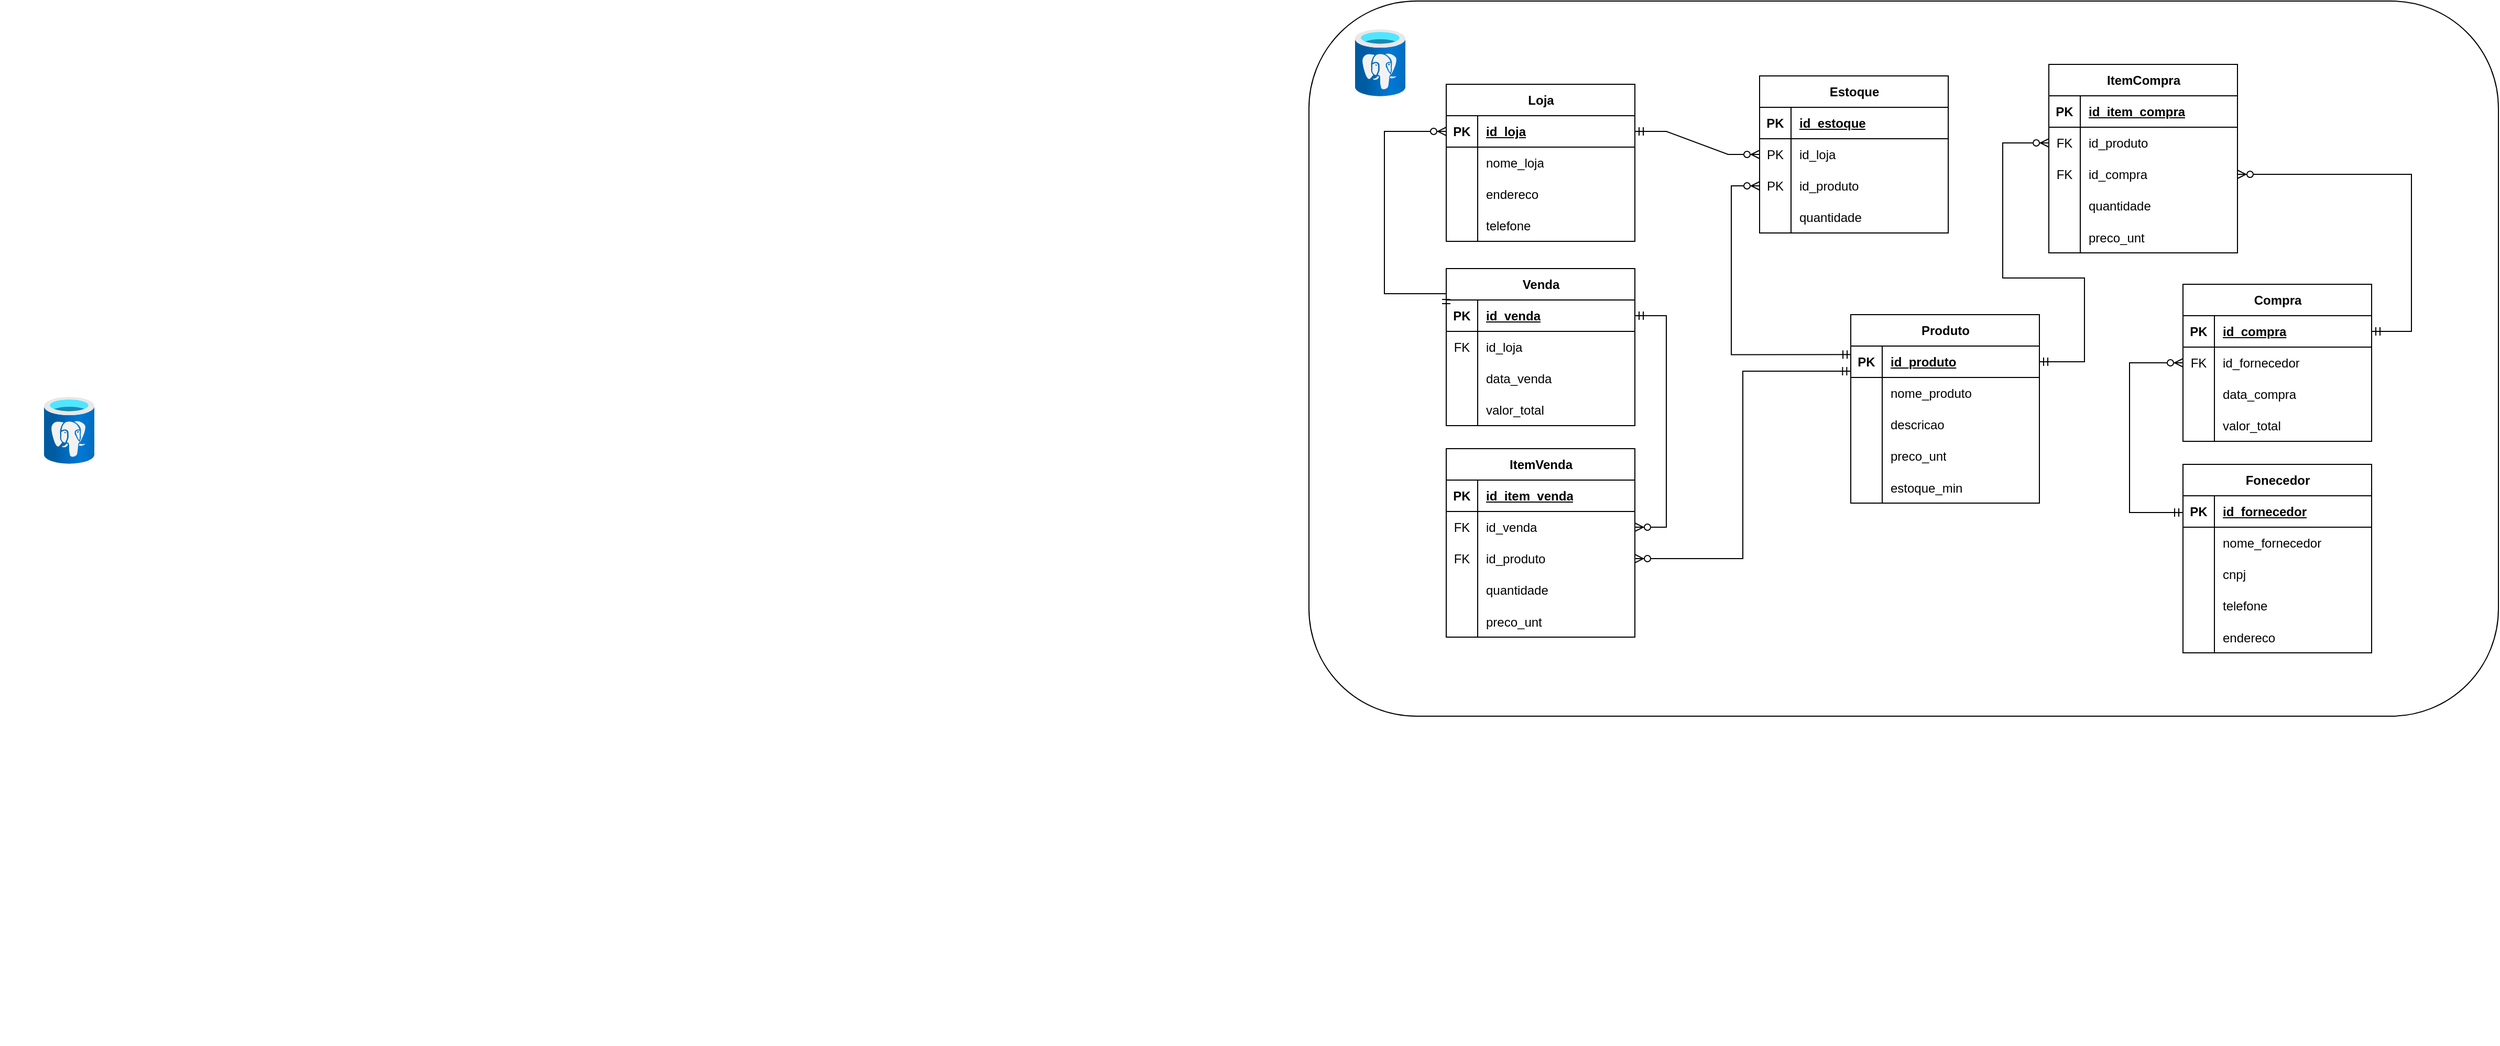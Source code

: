 <mxfile version="26.0.8">
  <diagram id="C5RBs43oDa-KdzZeNtuy" name="Page-1">
    <mxGraphModel dx="5040" dy="3162" grid="0" gridSize="10" guides="1" tooltips="1" connect="1" arrows="1" fold="1" page="1" pageScale="1" pageWidth="1200" pageHeight="1600" math="0" shadow="0">
      <root>
        <mxCell id="WIyWlLk6GJQsqaUBKTNV-0" />
        <mxCell id="WIyWlLk6GJQsqaUBKTNV-1" parent="WIyWlLk6GJQsqaUBKTNV-0" />
        <mxCell id="zIuhQZPMr3xjAs5CPFUP-220" value="" style="group" vertex="1" connectable="0" parent="WIyWlLk6GJQsqaUBKTNV-1">
          <mxGeometry x="38" y="-24" width="1135" height="683" as="geometry" />
        </mxCell>
        <mxCell id="zIuhQZPMr3xjAs5CPFUP-218" value="" style="rounded=1;whiteSpace=wrap;html=1;fontFamily=Helvetica;fontSize=12;fontColor=default;labelBackgroundColor=default;" vertex="1" parent="zIuhQZPMr3xjAs5CPFUP-220">
          <mxGeometry width="1135" height="683" as="geometry" />
        </mxCell>
        <mxCell id="zIuhQZPMr3xjAs5CPFUP-219" value="" style="image;aspect=fixed;html=1;points=[];align=center;fontSize=12;image=img/lib/azure2/databases/Azure_Database_PostgreSQL_Server.svg;fontFamily=Helvetica;fontColor=default;labelBackgroundColor=default;" vertex="1" parent="zIuhQZPMr3xjAs5CPFUP-220">
          <mxGeometry x="44" y="27" width="48" height="64" as="geometry" />
        </mxCell>
        <mxCell id="zIuhQZPMr3xjAs5CPFUP-217" value="" style="group" vertex="1" connectable="0" parent="zIuhQZPMr3xjAs5CPFUP-220">
          <mxGeometry x="72" y="60.5" width="980" height="562" as="geometry" />
        </mxCell>
        <mxCell id="zIuhQZPMr3xjAs5CPFUP-21" value="&lt;div&gt;Loja&lt;/div&gt;" style="shape=table;startSize=30;container=1;collapsible=1;childLayout=tableLayout;fixedRows=1;rowLines=0;fontStyle=1;align=center;resizeLast=1;html=1;" vertex="1" parent="zIuhQZPMr3xjAs5CPFUP-217">
          <mxGeometry x="59" y="19" width="180" height="150" as="geometry" />
        </mxCell>
        <mxCell id="zIuhQZPMr3xjAs5CPFUP-22" value="" style="shape=tableRow;horizontal=0;startSize=0;swimlaneHead=0;swimlaneBody=0;fillColor=none;collapsible=0;dropTarget=0;points=[[0,0.5],[1,0.5]];portConstraint=eastwest;top=0;left=0;right=0;bottom=1;" vertex="1" parent="zIuhQZPMr3xjAs5CPFUP-21">
          <mxGeometry y="30" width="180" height="30" as="geometry" />
        </mxCell>
        <mxCell id="zIuhQZPMr3xjAs5CPFUP-23" value="PK" style="shape=partialRectangle;connectable=0;fillColor=none;top=0;left=0;bottom=0;right=0;fontStyle=1;overflow=hidden;whiteSpace=wrap;html=1;" vertex="1" parent="zIuhQZPMr3xjAs5CPFUP-22">
          <mxGeometry width="30" height="30" as="geometry">
            <mxRectangle width="30" height="30" as="alternateBounds" />
          </mxGeometry>
        </mxCell>
        <mxCell id="zIuhQZPMr3xjAs5CPFUP-24" value="id_loja" style="shape=partialRectangle;connectable=0;fillColor=none;top=0;left=0;bottom=0;right=0;align=left;spacingLeft=6;fontStyle=5;overflow=hidden;whiteSpace=wrap;html=1;" vertex="1" parent="zIuhQZPMr3xjAs5CPFUP-22">
          <mxGeometry x="30" width="150" height="30" as="geometry">
            <mxRectangle width="150" height="30" as="alternateBounds" />
          </mxGeometry>
        </mxCell>
        <mxCell id="zIuhQZPMr3xjAs5CPFUP-25" value="" style="shape=tableRow;horizontal=0;startSize=0;swimlaneHead=0;swimlaneBody=0;fillColor=none;collapsible=0;dropTarget=0;points=[[0,0.5],[1,0.5]];portConstraint=eastwest;top=0;left=0;right=0;bottom=0;" vertex="1" parent="zIuhQZPMr3xjAs5CPFUP-21">
          <mxGeometry y="60" width="180" height="30" as="geometry" />
        </mxCell>
        <mxCell id="zIuhQZPMr3xjAs5CPFUP-26" value="" style="shape=partialRectangle;connectable=0;fillColor=none;top=0;left=0;bottom=0;right=0;editable=1;overflow=hidden;whiteSpace=wrap;html=1;" vertex="1" parent="zIuhQZPMr3xjAs5CPFUP-25">
          <mxGeometry width="30" height="30" as="geometry">
            <mxRectangle width="30" height="30" as="alternateBounds" />
          </mxGeometry>
        </mxCell>
        <mxCell id="zIuhQZPMr3xjAs5CPFUP-27" value="nome_loja" style="shape=partialRectangle;connectable=0;fillColor=none;top=0;left=0;bottom=0;right=0;align=left;spacingLeft=6;overflow=hidden;whiteSpace=wrap;html=1;" vertex="1" parent="zIuhQZPMr3xjAs5CPFUP-25">
          <mxGeometry x="30" width="150" height="30" as="geometry">
            <mxRectangle width="150" height="30" as="alternateBounds" />
          </mxGeometry>
        </mxCell>
        <mxCell id="zIuhQZPMr3xjAs5CPFUP-31" value="" style="shape=tableRow;horizontal=0;startSize=0;swimlaneHead=0;swimlaneBody=0;fillColor=none;collapsible=0;dropTarget=0;points=[[0,0.5],[1,0.5]];portConstraint=eastwest;top=0;left=0;right=0;bottom=0;" vertex="1" parent="zIuhQZPMr3xjAs5CPFUP-21">
          <mxGeometry y="90" width="180" height="30" as="geometry" />
        </mxCell>
        <mxCell id="zIuhQZPMr3xjAs5CPFUP-32" value="" style="shape=partialRectangle;connectable=0;fillColor=none;top=0;left=0;bottom=0;right=0;editable=1;overflow=hidden;whiteSpace=wrap;html=1;" vertex="1" parent="zIuhQZPMr3xjAs5CPFUP-31">
          <mxGeometry width="30" height="30" as="geometry">
            <mxRectangle width="30" height="30" as="alternateBounds" />
          </mxGeometry>
        </mxCell>
        <mxCell id="zIuhQZPMr3xjAs5CPFUP-33" value="endereco" style="shape=partialRectangle;connectable=0;fillColor=none;top=0;left=0;bottom=0;right=0;align=left;spacingLeft=6;overflow=hidden;whiteSpace=wrap;html=1;" vertex="1" parent="zIuhQZPMr3xjAs5CPFUP-31">
          <mxGeometry x="30" width="150" height="30" as="geometry">
            <mxRectangle width="150" height="30" as="alternateBounds" />
          </mxGeometry>
        </mxCell>
        <mxCell id="zIuhQZPMr3xjAs5CPFUP-28" value="" style="shape=tableRow;horizontal=0;startSize=0;swimlaneHead=0;swimlaneBody=0;fillColor=none;collapsible=0;dropTarget=0;points=[[0,0.5],[1,0.5]];portConstraint=eastwest;top=0;left=0;right=0;bottom=0;" vertex="1" parent="zIuhQZPMr3xjAs5CPFUP-21">
          <mxGeometry y="120" width="180" height="30" as="geometry" />
        </mxCell>
        <mxCell id="zIuhQZPMr3xjAs5CPFUP-29" value="" style="shape=partialRectangle;connectable=0;fillColor=none;top=0;left=0;bottom=0;right=0;editable=1;overflow=hidden;whiteSpace=wrap;html=1;" vertex="1" parent="zIuhQZPMr3xjAs5CPFUP-28">
          <mxGeometry width="30" height="30" as="geometry">
            <mxRectangle width="30" height="30" as="alternateBounds" />
          </mxGeometry>
        </mxCell>
        <mxCell id="zIuhQZPMr3xjAs5CPFUP-30" value="telefone" style="shape=partialRectangle;connectable=0;fillColor=none;top=0;left=0;bottom=0;right=0;align=left;spacingLeft=6;overflow=hidden;whiteSpace=wrap;html=1;" vertex="1" parent="zIuhQZPMr3xjAs5CPFUP-28">
          <mxGeometry x="30" width="150" height="30" as="geometry">
            <mxRectangle width="150" height="30" as="alternateBounds" />
          </mxGeometry>
        </mxCell>
        <mxCell id="zIuhQZPMr3xjAs5CPFUP-37" value="Produto" style="shape=table;startSize=30;container=1;collapsible=1;childLayout=tableLayout;fixedRows=1;rowLines=0;fontStyle=1;align=center;resizeLast=1;html=1;" vertex="1" parent="zIuhQZPMr3xjAs5CPFUP-217">
          <mxGeometry x="445" y="239" width="180" height="180" as="geometry" />
        </mxCell>
        <mxCell id="zIuhQZPMr3xjAs5CPFUP-38" value="" style="shape=tableRow;horizontal=0;startSize=0;swimlaneHead=0;swimlaneBody=0;collapsible=0;dropTarget=0;points=[[0,0.5],[1,0.5]];portConstraint=eastwest;top=0;left=0;right=0;bottom=1;fillColor=none;" vertex="1" parent="zIuhQZPMr3xjAs5CPFUP-37">
          <mxGeometry y="30" width="180" height="30" as="geometry" />
        </mxCell>
        <mxCell id="zIuhQZPMr3xjAs5CPFUP-39" value="PK" style="shape=partialRectangle;connectable=0;top=0;left=0;bottom=0;right=0;fontStyle=1;overflow=hidden;whiteSpace=wrap;html=1;fillColor=none;" vertex="1" parent="zIuhQZPMr3xjAs5CPFUP-38">
          <mxGeometry width="30" height="30" as="geometry">
            <mxRectangle width="30" height="30" as="alternateBounds" />
          </mxGeometry>
        </mxCell>
        <mxCell id="zIuhQZPMr3xjAs5CPFUP-40" value="id_produto" style="shape=partialRectangle;connectable=0;top=0;left=0;bottom=0;right=0;align=left;spacingLeft=6;fontStyle=5;overflow=hidden;whiteSpace=wrap;html=1;fillColor=none;" vertex="1" parent="zIuhQZPMr3xjAs5CPFUP-38">
          <mxGeometry x="30" width="150" height="30" as="geometry">
            <mxRectangle width="150" height="30" as="alternateBounds" />
          </mxGeometry>
        </mxCell>
        <mxCell id="zIuhQZPMr3xjAs5CPFUP-41" value="" style="shape=tableRow;horizontal=0;startSize=0;swimlaneHead=0;swimlaneBody=0;fillColor=none;collapsible=0;dropTarget=0;points=[[0,0.5],[1,0.5]];portConstraint=eastwest;top=0;left=0;right=0;bottom=0;" vertex="1" parent="zIuhQZPMr3xjAs5CPFUP-37">
          <mxGeometry y="60" width="180" height="30" as="geometry" />
        </mxCell>
        <mxCell id="zIuhQZPMr3xjAs5CPFUP-42" value="" style="shape=partialRectangle;connectable=0;fillColor=none;top=0;left=0;bottom=0;right=0;editable=1;overflow=hidden;whiteSpace=wrap;html=1;" vertex="1" parent="zIuhQZPMr3xjAs5CPFUP-41">
          <mxGeometry width="30" height="30" as="geometry">
            <mxRectangle width="30" height="30" as="alternateBounds" />
          </mxGeometry>
        </mxCell>
        <mxCell id="zIuhQZPMr3xjAs5CPFUP-43" value="nome_produto" style="shape=partialRectangle;connectable=0;fillColor=none;top=0;left=0;bottom=0;right=0;align=left;spacingLeft=6;overflow=hidden;whiteSpace=wrap;html=1;" vertex="1" parent="zIuhQZPMr3xjAs5CPFUP-41">
          <mxGeometry x="30" width="150" height="30" as="geometry">
            <mxRectangle width="150" height="30" as="alternateBounds" />
          </mxGeometry>
        </mxCell>
        <mxCell id="zIuhQZPMr3xjAs5CPFUP-44" value="" style="shape=tableRow;horizontal=0;startSize=0;swimlaneHead=0;swimlaneBody=0;fillColor=none;collapsible=0;dropTarget=0;points=[[0,0.5],[1,0.5]];portConstraint=eastwest;top=0;left=0;right=0;bottom=0;" vertex="1" parent="zIuhQZPMr3xjAs5CPFUP-37">
          <mxGeometry y="90" width="180" height="30" as="geometry" />
        </mxCell>
        <mxCell id="zIuhQZPMr3xjAs5CPFUP-45" value="" style="shape=partialRectangle;connectable=0;fillColor=none;top=0;left=0;bottom=0;right=0;editable=1;overflow=hidden;whiteSpace=wrap;html=1;" vertex="1" parent="zIuhQZPMr3xjAs5CPFUP-44">
          <mxGeometry width="30" height="30" as="geometry">
            <mxRectangle width="30" height="30" as="alternateBounds" />
          </mxGeometry>
        </mxCell>
        <mxCell id="zIuhQZPMr3xjAs5CPFUP-46" value="descricao" style="shape=partialRectangle;connectable=0;fillColor=none;top=0;left=0;bottom=0;right=0;align=left;spacingLeft=6;overflow=hidden;whiteSpace=wrap;html=1;" vertex="1" parent="zIuhQZPMr3xjAs5CPFUP-44">
          <mxGeometry x="30" width="150" height="30" as="geometry">
            <mxRectangle width="150" height="30" as="alternateBounds" />
          </mxGeometry>
        </mxCell>
        <mxCell id="zIuhQZPMr3xjAs5CPFUP-47" value="" style="shape=tableRow;horizontal=0;startSize=0;swimlaneHead=0;swimlaneBody=0;fillColor=none;collapsible=0;dropTarget=0;points=[[0,0.5],[1,0.5]];portConstraint=eastwest;top=0;left=0;right=0;bottom=0;" vertex="1" parent="zIuhQZPMr3xjAs5CPFUP-37">
          <mxGeometry y="120" width="180" height="30" as="geometry" />
        </mxCell>
        <mxCell id="zIuhQZPMr3xjAs5CPFUP-48" value="" style="shape=partialRectangle;connectable=0;fillColor=none;top=0;left=0;bottom=0;right=0;editable=1;overflow=hidden;whiteSpace=wrap;html=1;" vertex="1" parent="zIuhQZPMr3xjAs5CPFUP-47">
          <mxGeometry width="30" height="30" as="geometry">
            <mxRectangle width="30" height="30" as="alternateBounds" />
          </mxGeometry>
        </mxCell>
        <mxCell id="zIuhQZPMr3xjAs5CPFUP-49" value="preco_unt" style="shape=partialRectangle;connectable=0;fillColor=none;top=0;left=0;bottom=0;right=0;align=left;spacingLeft=6;overflow=hidden;whiteSpace=wrap;html=1;" vertex="1" parent="zIuhQZPMr3xjAs5CPFUP-47">
          <mxGeometry x="30" width="150" height="30" as="geometry">
            <mxRectangle width="150" height="30" as="alternateBounds" />
          </mxGeometry>
        </mxCell>
        <mxCell id="zIuhQZPMr3xjAs5CPFUP-50" value="" style="shape=tableRow;horizontal=0;startSize=0;swimlaneHead=0;swimlaneBody=0;fillColor=none;collapsible=0;dropTarget=0;points=[[0,0.5],[1,0.5]];portConstraint=eastwest;top=0;left=0;right=0;bottom=0;" vertex="1" parent="zIuhQZPMr3xjAs5CPFUP-37">
          <mxGeometry y="150" width="180" height="30" as="geometry" />
        </mxCell>
        <mxCell id="zIuhQZPMr3xjAs5CPFUP-51" value="" style="shape=partialRectangle;connectable=0;fillColor=none;top=0;left=0;bottom=0;right=0;editable=1;overflow=hidden;" vertex="1" parent="zIuhQZPMr3xjAs5CPFUP-50">
          <mxGeometry width="30" height="30" as="geometry">
            <mxRectangle width="30" height="30" as="alternateBounds" />
          </mxGeometry>
        </mxCell>
        <mxCell id="zIuhQZPMr3xjAs5CPFUP-52" value="estoque_min" style="shape=partialRectangle;connectable=0;fillColor=none;top=0;left=0;bottom=0;right=0;align=left;spacingLeft=6;overflow=hidden;" vertex="1" parent="zIuhQZPMr3xjAs5CPFUP-50">
          <mxGeometry x="30" width="150" height="30" as="geometry">
            <mxRectangle width="150" height="30" as="alternateBounds" />
          </mxGeometry>
        </mxCell>
        <mxCell id="zIuhQZPMr3xjAs5CPFUP-66" value="Estoque" style="shape=table;startSize=30;container=1;collapsible=1;childLayout=tableLayout;fixedRows=1;rowLines=0;fontStyle=1;align=center;resizeLast=1;html=1;" vertex="1" parent="zIuhQZPMr3xjAs5CPFUP-217">
          <mxGeometry x="358" y="11" width="180" height="150" as="geometry" />
        </mxCell>
        <mxCell id="zIuhQZPMr3xjAs5CPFUP-67" value="" style="shape=tableRow;horizontal=0;startSize=0;swimlaneHead=0;swimlaneBody=0;fillColor=none;collapsible=0;dropTarget=0;points=[[0,0.5],[1,0.5]];portConstraint=eastwest;top=0;left=0;right=0;bottom=1;" vertex="1" parent="zIuhQZPMr3xjAs5CPFUP-66">
          <mxGeometry y="30" width="180" height="30" as="geometry" />
        </mxCell>
        <mxCell id="zIuhQZPMr3xjAs5CPFUP-68" value="PK" style="shape=partialRectangle;connectable=0;fillColor=none;top=0;left=0;bottom=0;right=0;fontStyle=1;overflow=hidden;whiteSpace=wrap;html=1;" vertex="1" parent="zIuhQZPMr3xjAs5CPFUP-67">
          <mxGeometry width="30" height="30" as="geometry">
            <mxRectangle width="30" height="30" as="alternateBounds" />
          </mxGeometry>
        </mxCell>
        <mxCell id="zIuhQZPMr3xjAs5CPFUP-69" value="id_estoque" style="shape=partialRectangle;connectable=0;fillColor=none;top=0;left=0;bottom=0;right=0;align=left;spacingLeft=6;fontStyle=5;overflow=hidden;whiteSpace=wrap;html=1;" vertex="1" parent="zIuhQZPMr3xjAs5CPFUP-67">
          <mxGeometry x="30" width="150" height="30" as="geometry">
            <mxRectangle width="150" height="30" as="alternateBounds" />
          </mxGeometry>
        </mxCell>
        <mxCell id="zIuhQZPMr3xjAs5CPFUP-70" value="" style="shape=tableRow;horizontal=0;startSize=0;swimlaneHead=0;swimlaneBody=0;fillColor=none;collapsible=0;dropTarget=0;points=[[0,0.5],[1,0.5]];portConstraint=eastwest;top=0;left=0;right=0;bottom=0;" vertex="1" parent="zIuhQZPMr3xjAs5CPFUP-66">
          <mxGeometry y="60" width="180" height="30" as="geometry" />
        </mxCell>
        <mxCell id="zIuhQZPMr3xjAs5CPFUP-71" value="PK" style="shape=partialRectangle;connectable=0;fillColor=none;top=0;left=0;bottom=0;right=0;editable=1;overflow=hidden;whiteSpace=wrap;html=1;" vertex="1" parent="zIuhQZPMr3xjAs5CPFUP-70">
          <mxGeometry width="30" height="30" as="geometry">
            <mxRectangle width="30" height="30" as="alternateBounds" />
          </mxGeometry>
        </mxCell>
        <mxCell id="zIuhQZPMr3xjAs5CPFUP-72" value="id_loja" style="shape=partialRectangle;connectable=0;fillColor=none;top=0;left=0;bottom=0;right=0;align=left;spacingLeft=6;overflow=hidden;whiteSpace=wrap;html=1;" vertex="1" parent="zIuhQZPMr3xjAs5CPFUP-70">
          <mxGeometry x="30" width="150" height="30" as="geometry">
            <mxRectangle width="150" height="30" as="alternateBounds" />
          </mxGeometry>
        </mxCell>
        <mxCell id="zIuhQZPMr3xjAs5CPFUP-73" value="" style="shape=tableRow;horizontal=0;startSize=0;swimlaneHead=0;swimlaneBody=0;fillColor=none;collapsible=0;dropTarget=0;points=[[0,0.5],[1,0.5]];portConstraint=eastwest;top=0;left=0;right=0;bottom=0;" vertex="1" parent="zIuhQZPMr3xjAs5CPFUP-66">
          <mxGeometry y="90" width="180" height="30" as="geometry" />
        </mxCell>
        <mxCell id="zIuhQZPMr3xjAs5CPFUP-74" value="PK" style="shape=partialRectangle;connectable=0;fillColor=none;top=0;left=0;bottom=0;right=0;editable=1;overflow=hidden;whiteSpace=wrap;html=1;" vertex="1" parent="zIuhQZPMr3xjAs5CPFUP-73">
          <mxGeometry width="30" height="30" as="geometry">
            <mxRectangle width="30" height="30" as="alternateBounds" />
          </mxGeometry>
        </mxCell>
        <mxCell id="zIuhQZPMr3xjAs5CPFUP-75" value="id_produto" style="shape=partialRectangle;connectable=0;fillColor=none;top=0;left=0;bottom=0;right=0;align=left;spacingLeft=6;overflow=hidden;whiteSpace=wrap;html=1;" vertex="1" parent="zIuhQZPMr3xjAs5CPFUP-73">
          <mxGeometry x="30" width="150" height="30" as="geometry">
            <mxRectangle width="150" height="30" as="alternateBounds" />
          </mxGeometry>
        </mxCell>
        <mxCell id="zIuhQZPMr3xjAs5CPFUP-76" value="" style="shape=tableRow;horizontal=0;startSize=0;swimlaneHead=0;swimlaneBody=0;fillColor=none;collapsible=0;dropTarget=0;points=[[0,0.5],[1,0.5]];portConstraint=eastwest;top=0;left=0;right=0;bottom=0;" vertex="1" parent="zIuhQZPMr3xjAs5CPFUP-66">
          <mxGeometry y="120" width="180" height="30" as="geometry" />
        </mxCell>
        <mxCell id="zIuhQZPMr3xjAs5CPFUP-77" value="" style="shape=partialRectangle;connectable=0;fillColor=none;top=0;left=0;bottom=0;right=0;editable=1;overflow=hidden;whiteSpace=wrap;html=1;" vertex="1" parent="zIuhQZPMr3xjAs5CPFUP-76">
          <mxGeometry width="30" height="30" as="geometry">
            <mxRectangle width="30" height="30" as="alternateBounds" />
          </mxGeometry>
        </mxCell>
        <mxCell id="zIuhQZPMr3xjAs5CPFUP-78" value="quantidade" style="shape=partialRectangle;connectable=0;fillColor=none;top=0;left=0;bottom=0;right=0;align=left;spacingLeft=6;overflow=hidden;whiteSpace=wrap;html=1;" vertex="1" parent="zIuhQZPMr3xjAs5CPFUP-76">
          <mxGeometry x="30" width="150" height="30" as="geometry">
            <mxRectangle width="150" height="30" as="alternateBounds" />
          </mxGeometry>
        </mxCell>
        <mxCell id="zIuhQZPMr3xjAs5CPFUP-86" value="" style="edgeStyle=entityRelationEdgeStyle;fontSize=12;html=1;endArrow=ERzeroToMany;startArrow=ERmandOne;rounded=0;exitX=1;exitY=0.5;exitDx=0;exitDy=0;entryX=0;entryY=0.5;entryDx=0;entryDy=0;" edge="1" parent="zIuhQZPMr3xjAs5CPFUP-217" source="zIuhQZPMr3xjAs5CPFUP-22" target="zIuhQZPMr3xjAs5CPFUP-70">
          <mxGeometry width="100" height="100" relative="1" as="geometry">
            <mxPoint x="194" y="269" as="sourcePoint" />
            <mxPoint x="80" y="241" as="targetPoint" />
          </mxGeometry>
        </mxCell>
        <mxCell id="zIuhQZPMr3xjAs5CPFUP-89" value="" style="edgeStyle=orthogonalEdgeStyle;fontSize=12;html=1;endArrow=ERzeroToMany;startArrow=ERmandOne;rounded=0;entryX=0;entryY=0.5;entryDx=0;entryDy=0;exitX=0.003;exitY=0.272;exitDx=0;exitDy=0;exitPerimeter=0;" edge="1" parent="zIuhQZPMr3xjAs5CPFUP-217" source="zIuhQZPMr3xjAs5CPFUP-38" target="zIuhQZPMr3xjAs5CPFUP-73">
          <mxGeometry width="100" height="100" relative="1" as="geometry">
            <mxPoint x="403" y="255" as="sourcePoint" />
            <mxPoint x="348" y="239" as="targetPoint" />
            <Array as="points">
              <mxPoint x="331" y="277" />
              <mxPoint x="331" y="116" />
            </Array>
          </mxGeometry>
        </mxCell>
        <mxCell id="zIuhQZPMr3xjAs5CPFUP-90" value="&lt;div&gt;Fonecedor&lt;/div&gt;" style="shape=table;startSize=30;container=1;collapsible=1;childLayout=tableLayout;fixedRows=1;rowLines=0;fontStyle=1;align=center;resizeLast=1;html=1;" vertex="1" parent="zIuhQZPMr3xjAs5CPFUP-217">
          <mxGeometry x="762" y="382" width="180" height="180" as="geometry" />
        </mxCell>
        <mxCell id="zIuhQZPMr3xjAs5CPFUP-91" value="" style="shape=tableRow;horizontal=0;startSize=0;swimlaneHead=0;swimlaneBody=0;fillColor=none;collapsible=0;dropTarget=0;points=[[0,0.5],[1,0.5]];portConstraint=eastwest;top=0;left=0;right=0;bottom=1;" vertex="1" parent="zIuhQZPMr3xjAs5CPFUP-90">
          <mxGeometry y="30" width="180" height="30" as="geometry" />
        </mxCell>
        <mxCell id="zIuhQZPMr3xjAs5CPFUP-92" value="PK" style="shape=partialRectangle;connectable=0;fillColor=none;top=0;left=0;bottom=0;right=0;fontStyle=1;overflow=hidden;whiteSpace=wrap;html=1;" vertex="1" parent="zIuhQZPMr3xjAs5CPFUP-91">
          <mxGeometry width="30" height="30" as="geometry">
            <mxRectangle width="30" height="30" as="alternateBounds" />
          </mxGeometry>
        </mxCell>
        <mxCell id="zIuhQZPMr3xjAs5CPFUP-93" value="id_fornecedor" style="shape=partialRectangle;connectable=0;fillColor=none;top=0;left=0;bottom=0;right=0;align=left;spacingLeft=6;fontStyle=5;overflow=hidden;whiteSpace=wrap;html=1;" vertex="1" parent="zIuhQZPMr3xjAs5CPFUP-91">
          <mxGeometry x="30" width="150" height="30" as="geometry">
            <mxRectangle width="150" height="30" as="alternateBounds" />
          </mxGeometry>
        </mxCell>
        <mxCell id="zIuhQZPMr3xjAs5CPFUP-94" value="" style="shape=tableRow;horizontal=0;startSize=0;swimlaneHead=0;swimlaneBody=0;fillColor=none;collapsible=0;dropTarget=0;points=[[0,0.5],[1,0.5]];portConstraint=eastwest;top=0;left=0;right=0;bottom=0;" vertex="1" parent="zIuhQZPMr3xjAs5CPFUP-90">
          <mxGeometry y="60" width="180" height="30" as="geometry" />
        </mxCell>
        <mxCell id="zIuhQZPMr3xjAs5CPFUP-95" value="" style="shape=partialRectangle;connectable=0;fillColor=none;top=0;left=0;bottom=0;right=0;editable=1;overflow=hidden;whiteSpace=wrap;html=1;" vertex="1" parent="zIuhQZPMr3xjAs5CPFUP-94">
          <mxGeometry width="30" height="30" as="geometry">
            <mxRectangle width="30" height="30" as="alternateBounds" />
          </mxGeometry>
        </mxCell>
        <mxCell id="zIuhQZPMr3xjAs5CPFUP-96" value="nome_fornecedor" style="shape=partialRectangle;connectable=0;fillColor=none;top=0;left=0;bottom=0;right=0;align=left;spacingLeft=6;overflow=hidden;whiteSpace=wrap;html=1;" vertex="1" parent="zIuhQZPMr3xjAs5CPFUP-94">
          <mxGeometry x="30" width="150" height="30" as="geometry">
            <mxRectangle width="150" height="30" as="alternateBounds" />
          </mxGeometry>
        </mxCell>
        <mxCell id="zIuhQZPMr3xjAs5CPFUP-97" value="" style="shape=tableRow;horizontal=0;startSize=0;swimlaneHead=0;swimlaneBody=0;fillColor=none;collapsible=0;dropTarget=0;points=[[0,0.5],[1,0.5]];portConstraint=eastwest;top=0;left=0;right=0;bottom=0;" vertex="1" parent="zIuhQZPMr3xjAs5CPFUP-90">
          <mxGeometry y="90" width="180" height="30" as="geometry" />
        </mxCell>
        <mxCell id="zIuhQZPMr3xjAs5CPFUP-98" value="" style="shape=partialRectangle;connectable=0;fillColor=none;top=0;left=0;bottom=0;right=0;editable=1;overflow=hidden;whiteSpace=wrap;html=1;" vertex="1" parent="zIuhQZPMr3xjAs5CPFUP-97">
          <mxGeometry width="30" height="30" as="geometry">
            <mxRectangle width="30" height="30" as="alternateBounds" />
          </mxGeometry>
        </mxCell>
        <mxCell id="zIuhQZPMr3xjAs5CPFUP-99" value="cnpj" style="shape=partialRectangle;connectable=0;fillColor=none;top=0;left=0;bottom=0;right=0;align=left;spacingLeft=6;overflow=hidden;whiteSpace=wrap;html=1;" vertex="1" parent="zIuhQZPMr3xjAs5CPFUP-97">
          <mxGeometry x="30" width="150" height="30" as="geometry">
            <mxRectangle width="150" height="30" as="alternateBounds" />
          </mxGeometry>
        </mxCell>
        <mxCell id="zIuhQZPMr3xjAs5CPFUP-100" value="" style="shape=tableRow;horizontal=0;startSize=0;swimlaneHead=0;swimlaneBody=0;fillColor=none;collapsible=0;dropTarget=0;points=[[0,0.5],[1,0.5]];portConstraint=eastwest;top=0;left=0;right=0;bottom=0;" vertex="1" parent="zIuhQZPMr3xjAs5CPFUP-90">
          <mxGeometry y="120" width="180" height="30" as="geometry" />
        </mxCell>
        <mxCell id="zIuhQZPMr3xjAs5CPFUP-101" value="" style="shape=partialRectangle;connectable=0;fillColor=none;top=0;left=0;bottom=0;right=0;editable=1;overflow=hidden;whiteSpace=wrap;html=1;" vertex="1" parent="zIuhQZPMr3xjAs5CPFUP-100">
          <mxGeometry width="30" height="30" as="geometry">
            <mxRectangle width="30" height="30" as="alternateBounds" />
          </mxGeometry>
        </mxCell>
        <mxCell id="zIuhQZPMr3xjAs5CPFUP-102" value="telefone" style="shape=partialRectangle;connectable=0;fillColor=none;top=0;left=0;bottom=0;right=0;align=left;spacingLeft=6;overflow=hidden;whiteSpace=wrap;html=1;" vertex="1" parent="zIuhQZPMr3xjAs5CPFUP-100">
          <mxGeometry x="30" width="150" height="30" as="geometry">
            <mxRectangle width="150" height="30" as="alternateBounds" />
          </mxGeometry>
        </mxCell>
        <mxCell id="zIuhQZPMr3xjAs5CPFUP-103" value="" style="shape=tableRow;horizontal=0;startSize=0;swimlaneHead=0;swimlaneBody=0;fillColor=none;collapsible=0;dropTarget=0;points=[[0,0.5],[1,0.5]];portConstraint=eastwest;top=0;left=0;right=0;bottom=0;" vertex="1" parent="zIuhQZPMr3xjAs5CPFUP-90">
          <mxGeometry y="150" width="180" height="30" as="geometry" />
        </mxCell>
        <mxCell id="zIuhQZPMr3xjAs5CPFUP-104" value="" style="shape=partialRectangle;connectable=0;fillColor=none;top=0;left=0;bottom=0;right=0;editable=1;overflow=hidden;" vertex="1" parent="zIuhQZPMr3xjAs5CPFUP-103">
          <mxGeometry width="30" height="30" as="geometry">
            <mxRectangle width="30" height="30" as="alternateBounds" />
          </mxGeometry>
        </mxCell>
        <mxCell id="zIuhQZPMr3xjAs5CPFUP-105" value="endereco" style="shape=partialRectangle;connectable=0;fillColor=none;top=0;left=0;bottom=0;right=0;align=left;spacingLeft=6;overflow=hidden;" vertex="1" parent="zIuhQZPMr3xjAs5CPFUP-103">
          <mxGeometry x="30" width="150" height="30" as="geometry">
            <mxRectangle width="150" height="30" as="alternateBounds" />
          </mxGeometry>
        </mxCell>
        <mxCell id="zIuhQZPMr3xjAs5CPFUP-106" value="Compra" style="shape=table;startSize=30;container=1;collapsible=1;childLayout=tableLayout;fixedRows=1;rowLines=0;fontStyle=1;align=center;resizeLast=1;html=1;" vertex="1" parent="zIuhQZPMr3xjAs5CPFUP-217">
          <mxGeometry x="762" y="210" width="180" height="150" as="geometry" />
        </mxCell>
        <mxCell id="zIuhQZPMr3xjAs5CPFUP-107" value="" style="shape=tableRow;horizontal=0;startSize=0;swimlaneHead=0;swimlaneBody=0;fillColor=none;collapsible=0;dropTarget=0;points=[[0,0.5],[1,0.5]];portConstraint=eastwest;top=0;left=0;right=0;bottom=1;" vertex="1" parent="zIuhQZPMr3xjAs5CPFUP-106">
          <mxGeometry y="30" width="180" height="30" as="geometry" />
        </mxCell>
        <mxCell id="zIuhQZPMr3xjAs5CPFUP-108" value="PK" style="shape=partialRectangle;connectable=0;fillColor=none;top=0;left=0;bottom=0;right=0;fontStyle=1;overflow=hidden;whiteSpace=wrap;html=1;" vertex="1" parent="zIuhQZPMr3xjAs5CPFUP-107">
          <mxGeometry width="30" height="30" as="geometry">
            <mxRectangle width="30" height="30" as="alternateBounds" />
          </mxGeometry>
        </mxCell>
        <mxCell id="zIuhQZPMr3xjAs5CPFUP-109" value="id_compra" style="shape=partialRectangle;connectable=0;fillColor=none;top=0;left=0;bottom=0;right=0;align=left;spacingLeft=6;fontStyle=5;overflow=hidden;whiteSpace=wrap;html=1;" vertex="1" parent="zIuhQZPMr3xjAs5CPFUP-107">
          <mxGeometry x="30" width="150" height="30" as="geometry">
            <mxRectangle width="150" height="30" as="alternateBounds" />
          </mxGeometry>
        </mxCell>
        <mxCell id="zIuhQZPMr3xjAs5CPFUP-110" value="" style="shape=tableRow;horizontal=0;startSize=0;swimlaneHead=0;swimlaneBody=0;fillColor=none;collapsible=0;dropTarget=0;points=[[0,0.5],[1,0.5]];portConstraint=eastwest;top=0;left=0;right=0;bottom=0;" vertex="1" parent="zIuhQZPMr3xjAs5CPFUP-106">
          <mxGeometry y="60" width="180" height="30" as="geometry" />
        </mxCell>
        <mxCell id="zIuhQZPMr3xjAs5CPFUP-111" value="FK" style="shape=partialRectangle;connectable=0;fillColor=none;top=0;left=0;bottom=0;right=0;editable=1;overflow=hidden;whiteSpace=wrap;html=1;" vertex="1" parent="zIuhQZPMr3xjAs5CPFUP-110">
          <mxGeometry width="30" height="30" as="geometry">
            <mxRectangle width="30" height="30" as="alternateBounds" />
          </mxGeometry>
        </mxCell>
        <mxCell id="zIuhQZPMr3xjAs5CPFUP-112" value="id_fornecedor" style="shape=partialRectangle;connectable=0;fillColor=none;top=0;left=0;bottom=0;right=0;align=left;spacingLeft=6;overflow=hidden;whiteSpace=wrap;html=1;" vertex="1" parent="zIuhQZPMr3xjAs5CPFUP-110">
          <mxGeometry x="30" width="150" height="30" as="geometry">
            <mxRectangle width="150" height="30" as="alternateBounds" />
          </mxGeometry>
        </mxCell>
        <mxCell id="zIuhQZPMr3xjAs5CPFUP-113" value="" style="shape=tableRow;horizontal=0;startSize=0;swimlaneHead=0;swimlaneBody=0;fillColor=none;collapsible=0;dropTarget=0;points=[[0,0.5],[1,0.5]];portConstraint=eastwest;top=0;left=0;right=0;bottom=0;" vertex="1" parent="zIuhQZPMr3xjAs5CPFUP-106">
          <mxGeometry y="90" width="180" height="30" as="geometry" />
        </mxCell>
        <mxCell id="zIuhQZPMr3xjAs5CPFUP-114" value="" style="shape=partialRectangle;connectable=0;fillColor=none;top=0;left=0;bottom=0;right=0;editable=1;overflow=hidden;whiteSpace=wrap;html=1;" vertex="1" parent="zIuhQZPMr3xjAs5CPFUP-113">
          <mxGeometry width="30" height="30" as="geometry">
            <mxRectangle width="30" height="30" as="alternateBounds" />
          </mxGeometry>
        </mxCell>
        <mxCell id="zIuhQZPMr3xjAs5CPFUP-115" value="data_compra" style="shape=partialRectangle;connectable=0;fillColor=none;top=0;left=0;bottom=0;right=0;align=left;spacingLeft=6;overflow=hidden;whiteSpace=wrap;html=1;" vertex="1" parent="zIuhQZPMr3xjAs5CPFUP-113">
          <mxGeometry x="30" width="150" height="30" as="geometry">
            <mxRectangle width="150" height="30" as="alternateBounds" />
          </mxGeometry>
        </mxCell>
        <mxCell id="zIuhQZPMr3xjAs5CPFUP-116" value="" style="shape=tableRow;horizontal=0;startSize=0;swimlaneHead=0;swimlaneBody=0;fillColor=none;collapsible=0;dropTarget=0;points=[[0,0.5],[1,0.5]];portConstraint=eastwest;top=0;left=0;right=0;bottom=0;" vertex="1" parent="zIuhQZPMr3xjAs5CPFUP-106">
          <mxGeometry y="120" width="180" height="30" as="geometry" />
        </mxCell>
        <mxCell id="zIuhQZPMr3xjAs5CPFUP-117" value="" style="shape=partialRectangle;connectable=0;fillColor=none;top=0;left=0;bottom=0;right=0;editable=1;overflow=hidden;whiteSpace=wrap;html=1;" vertex="1" parent="zIuhQZPMr3xjAs5CPFUP-116">
          <mxGeometry width="30" height="30" as="geometry">
            <mxRectangle width="30" height="30" as="alternateBounds" />
          </mxGeometry>
        </mxCell>
        <mxCell id="zIuhQZPMr3xjAs5CPFUP-118" value="&lt;div&gt;valor_total&lt;/div&gt;" style="shape=partialRectangle;connectable=0;fillColor=none;top=0;left=0;bottom=0;right=0;align=left;spacingLeft=6;overflow=hidden;whiteSpace=wrap;html=1;" vertex="1" parent="zIuhQZPMr3xjAs5CPFUP-116">
          <mxGeometry x="30" width="150" height="30" as="geometry">
            <mxRectangle width="150" height="30" as="alternateBounds" />
          </mxGeometry>
        </mxCell>
        <mxCell id="zIuhQZPMr3xjAs5CPFUP-120" value="ItemCompra" style="shape=table;startSize=30;container=1;collapsible=1;childLayout=tableLayout;fixedRows=1;rowLines=0;fontStyle=1;align=center;resizeLast=1;html=1;" vertex="1" parent="zIuhQZPMr3xjAs5CPFUP-217">
          <mxGeometry x="634" width="180" height="180" as="geometry" />
        </mxCell>
        <mxCell id="zIuhQZPMr3xjAs5CPFUP-121" value="" style="shape=tableRow;horizontal=0;startSize=0;swimlaneHead=0;swimlaneBody=0;fillColor=none;collapsible=0;dropTarget=0;points=[[0,0.5],[1,0.5]];portConstraint=eastwest;top=0;left=0;right=0;bottom=1;" vertex="1" parent="zIuhQZPMr3xjAs5CPFUP-120">
          <mxGeometry y="30" width="180" height="30" as="geometry" />
        </mxCell>
        <mxCell id="zIuhQZPMr3xjAs5CPFUP-122" value="PK" style="shape=partialRectangle;connectable=0;fillColor=none;top=0;left=0;bottom=0;right=0;fontStyle=1;overflow=hidden;whiteSpace=wrap;html=1;" vertex="1" parent="zIuhQZPMr3xjAs5CPFUP-121">
          <mxGeometry width="30" height="30" as="geometry">
            <mxRectangle width="30" height="30" as="alternateBounds" />
          </mxGeometry>
        </mxCell>
        <mxCell id="zIuhQZPMr3xjAs5CPFUP-123" value="id_item_compra" style="shape=partialRectangle;connectable=0;fillColor=none;top=0;left=0;bottom=0;right=0;align=left;spacingLeft=6;fontStyle=5;overflow=hidden;whiteSpace=wrap;html=1;" vertex="1" parent="zIuhQZPMr3xjAs5CPFUP-121">
          <mxGeometry x="30" width="150" height="30" as="geometry">
            <mxRectangle width="150" height="30" as="alternateBounds" />
          </mxGeometry>
        </mxCell>
        <mxCell id="zIuhQZPMr3xjAs5CPFUP-127" value="" style="shape=tableRow;horizontal=0;startSize=0;swimlaneHead=0;swimlaneBody=0;fillColor=none;collapsible=0;dropTarget=0;points=[[0,0.5],[1,0.5]];portConstraint=eastwest;top=0;left=0;right=0;bottom=0;" vertex="1" parent="zIuhQZPMr3xjAs5CPFUP-120">
          <mxGeometry y="60" width="180" height="30" as="geometry" />
        </mxCell>
        <mxCell id="zIuhQZPMr3xjAs5CPFUP-128" value="FK" style="shape=partialRectangle;connectable=0;fillColor=none;top=0;left=0;bottom=0;right=0;editable=1;overflow=hidden;whiteSpace=wrap;html=1;" vertex="1" parent="zIuhQZPMr3xjAs5CPFUP-127">
          <mxGeometry width="30" height="30" as="geometry">
            <mxRectangle width="30" height="30" as="alternateBounds" />
          </mxGeometry>
        </mxCell>
        <mxCell id="zIuhQZPMr3xjAs5CPFUP-129" value="id_produto" style="shape=partialRectangle;connectable=0;fillColor=none;top=0;left=0;bottom=0;right=0;align=left;spacingLeft=6;overflow=hidden;whiteSpace=wrap;html=1;" vertex="1" parent="zIuhQZPMr3xjAs5CPFUP-127">
          <mxGeometry x="30" width="150" height="30" as="geometry">
            <mxRectangle width="150" height="30" as="alternateBounds" />
          </mxGeometry>
        </mxCell>
        <mxCell id="zIuhQZPMr3xjAs5CPFUP-124" value="" style="shape=tableRow;horizontal=0;startSize=0;swimlaneHead=0;swimlaneBody=0;fillColor=none;collapsible=0;dropTarget=0;points=[[0,0.5],[1,0.5]];portConstraint=eastwest;top=0;left=0;right=0;bottom=0;" vertex="1" parent="zIuhQZPMr3xjAs5CPFUP-120">
          <mxGeometry y="90" width="180" height="30" as="geometry" />
        </mxCell>
        <mxCell id="zIuhQZPMr3xjAs5CPFUP-125" value="FK" style="shape=partialRectangle;connectable=0;fillColor=none;top=0;left=0;bottom=0;right=0;editable=1;overflow=hidden;whiteSpace=wrap;html=1;" vertex="1" parent="zIuhQZPMr3xjAs5CPFUP-124">
          <mxGeometry width="30" height="30" as="geometry">
            <mxRectangle width="30" height="30" as="alternateBounds" />
          </mxGeometry>
        </mxCell>
        <mxCell id="zIuhQZPMr3xjAs5CPFUP-126" value="id_compra" style="shape=partialRectangle;connectable=0;fillColor=none;top=0;left=0;bottom=0;right=0;align=left;spacingLeft=6;overflow=hidden;whiteSpace=wrap;html=1;" vertex="1" parent="zIuhQZPMr3xjAs5CPFUP-124">
          <mxGeometry x="30" width="150" height="30" as="geometry">
            <mxRectangle width="150" height="30" as="alternateBounds" />
          </mxGeometry>
        </mxCell>
        <mxCell id="zIuhQZPMr3xjAs5CPFUP-130" value="" style="shape=tableRow;horizontal=0;startSize=0;swimlaneHead=0;swimlaneBody=0;fillColor=none;collapsible=0;dropTarget=0;points=[[0,0.5],[1,0.5]];portConstraint=eastwest;top=0;left=0;right=0;bottom=0;" vertex="1" parent="zIuhQZPMr3xjAs5CPFUP-120">
          <mxGeometry y="120" width="180" height="30" as="geometry" />
        </mxCell>
        <mxCell id="zIuhQZPMr3xjAs5CPFUP-131" value="" style="shape=partialRectangle;connectable=0;fillColor=none;top=0;left=0;bottom=0;right=0;editable=1;overflow=hidden;whiteSpace=wrap;html=1;" vertex="1" parent="zIuhQZPMr3xjAs5CPFUP-130">
          <mxGeometry width="30" height="30" as="geometry">
            <mxRectangle width="30" height="30" as="alternateBounds" />
          </mxGeometry>
        </mxCell>
        <mxCell id="zIuhQZPMr3xjAs5CPFUP-132" value="quantidade" style="shape=partialRectangle;connectable=0;fillColor=none;top=0;left=0;bottom=0;right=0;align=left;spacingLeft=6;overflow=hidden;whiteSpace=wrap;html=1;" vertex="1" parent="zIuhQZPMr3xjAs5CPFUP-130">
          <mxGeometry x="30" width="150" height="30" as="geometry">
            <mxRectangle width="150" height="30" as="alternateBounds" />
          </mxGeometry>
        </mxCell>
        <mxCell id="zIuhQZPMr3xjAs5CPFUP-133" value="" style="shape=tableRow;horizontal=0;startSize=0;swimlaneHead=0;swimlaneBody=0;fillColor=none;collapsible=0;dropTarget=0;points=[[0,0.5],[1,0.5]];portConstraint=eastwest;top=0;left=0;right=0;bottom=0;" vertex="1" parent="zIuhQZPMr3xjAs5CPFUP-120">
          <mxGeometry y="150" width="180" height="30" as="geometry" />
        </mxCell>
        <mxCell id="zIuhQZPMr3xjAs5CPFUP-134" value="" style="shape=partialRectangle;connectable=0;fillColor=none;top=0;left=0;bottom=0;right=0;editable=1;overflow=hidden;" vertex="1" parent="zIuhQZPMr3xjAs5CPFUP-133">
          <mxGeometry width="30" height="30" as="geometry">
            <mxRectangle width="30" height="30" as="alternateBounds" />
          </mxGeometry>
        </mxCell>
        <mxCell id="zIuhQZPMr3xjAs5CPFUP-135" value="preco_unt" style="shape=partialRectangle;connectable=0;fillColor=none;top=0;left=0;bottom=0;right=0;align=left;spacingLeft=6;overflow=hidden;" vertex="1" parent="zIuhQZPMr3xjAs5CPFUP-133">
          <mxGeometry x="30" width="150" height="30" as="geometry">
            <mxRectangle width="150" height="30" as="alternateBounds" />
          </mxGeometry>
        </mxCell>
        <mxCell id="zIuhQZPMr3xjAs5CPFUP-136" value="" style="edgeStyle=orthogonalEdgeStyle;fontSize=12;html=1;endArrow=ERzeroToMany;startArrow=ERmandOne;rounded=0;exitX=1;exitY=0.5;exitDx=0;exitDy=0;" edge="1" parent="zIuhQZPMr3xjAs5CPFUP-217" source="zIuhQZPMr3xjAs5CPFUP-107" target="zIuhQZPMr3xjAs5CPFUP-124">
          <mxGeometry width="100" height="100" relative="1" as="geometry">
            <mxPoint x="563" y="368" as="sourcePoint" />
            <mxPoint x="663" y="268" as="targetPoint" />
            <Array as="points">
              <mxPoint x="980" y="255" />
              <mxPoint x="980" y="105" />
            </Array>
          </mxGeometry>
        </mxCell>
        <mxCell id="zIuhQZPMr3xjAs5CPFUP-137" value="" style="edgeStyle=orthogonalEdgeStyle;fontSize=12;html=1;endArrow=ERzeroToMany;startArrow=ERmandOne;rounded=0;exitX=1;exitY=0.5;exitDx=0;exitDy=0;" edge="1" parent="zIuhQZPMr3xjAs5CPFUP-217" source="zIuhQZPMr3xjAs5CPFUP-38" target="zIuhQZPMr3xjAs5CPFUP-127">
          <mxGeometry width="100" height="100" relative="1" as="geometry">
            <mxPoint x="634" y="285" as="sourcePoint" />
            <mxPoint x="734" y="185" as="targetPoint" />
            <Array as="points">
              <mxPoint x="668" y="284" />
              <mxPoint x="668" y="204" />
              <mxPoint x="590" y="204" />
              <mxPoint x="590" y="75" />
            </Array>
          </mxGeometry>
        </mxCell>
        <mxCell id="zIuhQZPMr3xjAs5CPFUP-138" value="Venda" style="shape=table;startSize=30;container=1;collapsible=1;childLayout=tableLayout;fixedRows=1;rowLines=0;fontStyle=1;align=center;resizeLast=1;html=1;" vertex="1" parent="zIuhQZPMr3xjAs5CPFUP-217">
          <mxGeometry x="59" y="195" width="180" height="150" as="geometry" />
        </mxCell>
        <mxCell id="zIuhQZPMr3xjAs5CPFUP-139" value="" style="shape=tableRow;horizontal=0;startSize=0;swimlaneHead=0;swimlaneBody=0;fillColor=none;collapsible=0;dropTarget=0;points=[[0,0.5],[1,0.5]];portConstraint=eastwest;top=0;left=0;right=0;bottom=1;" vertex="1" parent="zIuhQZPMr3xjAs5CPFUP-138">
          <mxGeometry y="30" width="180" height="30" as="geometry" />
        </mxCell>
        <mxCell id="zIuhQZPMr3xjAs5CPFUP-140" value="PK" style="shape=partialRectangle;connectable=0;fillColor=none;top=0;left=0;bottom=0;right=0;fontStyle=1;overflow=hidden;whiteSpace=wrap;html=1;" vertex="1" parent="zIuhQZPMr3xjAs5CPFUP-139">
          <mxGeometry width="30" height="30" as="geometry">
            <mxRectangle width="30" height="30" as="alternateBounds" />
          </mxGeometry>
        </mxCell>
        <mxCell id="zIuhQZPMr3xjAs5CPFUP-141" value="id_venda" style="shape=partialRectangle;connectable=0;fillColor=none;top=0;left=0;bottom=0;right=0;align=left;spacingLeft=6;fontStyle=5;overflow=hidden;whiteSpace=wrap;html=1;" vertex="1" parent="zIuhQZPMr3xjAs5CPFUP-139">
          <mxGeometry x="30" width="150" height="30" as="geometry">
            <mxRectangle width="150" height="30" as="alternateBounds" />
          </mxGeometry>
        </mxCell>
        <mxCell id="zIuhQZPMr3xjAs5CPFUP-142" value="" style="shape=tableRow;horizontal=0;startSize=0;swimlaneHead=0;swimlaneBody=0;fillColor=none;collapsible=0;dropTarget=0;points=[[0,0.5],[1,0.5]];portConstraint=eastwest;top=0;left=0;right=0;bottom=0;" vertex="1" parent="zIuhQZPMr3xjAs5CPFUP-138">
          <mxGeometry y="60" width="180" height="30" as="geometry" />
        </mxCell>
        <mxCell id="zIuhQZPMr3xjAs5CPFUP-143" value="FK" style="shape=partialRectangle;connectable=0;fillColor=none;top=0;left=0;bottom=0;right=0;editable=1;overflow=hidden;whiteSpace=wrap;html=1;" vertex="1" parent="zIuhQZPMr3xjAs5CPFUP-142">
          <mxGeometry width="30" height="30" as="geometry">
            <mxRectangle width="30" height="30" as="alternateBounds" />
          </mxGeometry>
        </mxCell>
        <mxCell id="zIuhQZPMr3xjAs5CPFUP-144" value="id_loja" style="shape=partialRectangle;connectable=0;fillColor=none;top=0;left=0;bottom=0;right=0;align=left;spacingLeft=6;overflow=hidden;whiteSpace=wrap;html=1;" vertex="1" parent="zIuhQZPMr3xjAs5CPFUP-142">
          <mxGeometry x="30" width="150" height="30" as="geometry">
            <mxRectangle width="150" height="30" as="alternateBounds" />
          </mxGeometry>
        </mxCell>
        <mxCell id="zIuhQZPMr3xjAs5CPFUP-145" value="" style="shape=tableRow;horizontal=0;startSize=0;swimlaneHead=0;swimlaneBody=0;fillColor=none;collapsible=0;dropTarget=0;points=[[0,0.5],[1,0.5]];portConstraint=eastwest;top=0;left=0;right=0;bottom=0;" vertex="1" parent="zIuhQZPMr3xjAs5CPFUP-138">
          <mxGeometry y="90" width="180" height="30" as="geometry" />
        </mxCell>
        <mxCell id="zIuhQZPMr3xjAs5CPFUP-146" value="" style="shape=partialRectangle;connectable=0;fillColor=none;top=0;left=0;bottom=0;right=0;editable=1;overflow=hidden;whiteSpace=wrap;html=1;" vertex="1" parent="zIuhQZPMr3xjAs5CPFUP-145">
          <mxGeometry width="30" height="30" as="geometry">
            <mxRectangle width="30" height="30" as="alternateBounds" />
          </mxGeometry>
        </mxCell>
        <mxCell id="zIuhQZPMr3xjAs5CPFUP-147" value="data_venda" style="shape=partialRectangle;connectable=0;fillColor=none;top=0;left=0;bottom=0;right=0;align=left;spacingLeft=6;overflow=hidden;whiteSpace=wrap;html=1;" vertex="1" parent="zIuhQZPMr3xjAs5CPFUP-145">
          <mxGeometry x="30" width="150" height="30" as="geometry">
            <mxRectangle width="150" height="30" as="alternateBounds" />
          </mxGeometry>
        </mxCell>
        <mxCell id="zIuhQZPMr3xjAs5CPFUP-148" value="" style="shape=tableRow;horizontal=0;startSize=0;swimlaneHead=0;swimlaneBody=0;fillColor=none;collapsible=0;dropTarget=0;points=[[0,0.5],[1,0.5]];portConstraint=eastwest;top=0;left=0;right=0;bottom=0;" vertex="1" parent="zIuhQZPMr3xjAs5CPFUP-138">
          <mxGeometry y="120" width="180" height="30" as="geometry" />
        </mxCell>
        <mxCell id="zIuhQZPMr3xjAs5CPFUP-149" value="" style="shape=partialRectangle;connectable=0;fillColor=none;top=0;left=0;bottom=0;right=0;editable=1;overflow=hidden;whiteSpace=wrap;html=1;" vertex="1" parent="zIuhQZPMr3xjAs5CPFUP-148">
          <mxGeometry width="30" height="30" as="geometry">
            <mxRectangle width="30" height="30" as="alternateBounds" />
          </mxGeometry>
        </mxCell>
        <mxCell id="zIuhQZPMr3xjAs5CPFUP-150" value="valor_total" style="shape=partialRectangle;connectable=0;fillColor=none;top=0;left=0;bottom=0;right=0;align=left;spacingLeft=6;overflow=hidden;whiteSpace=wrap;html=1;" vertex="1" parent="zIuhQZPMr3xjAs5CPFUP-148">
          <mxGeometry x="30" width="150" height="30" as="geometry">
            <mxRectangle width="150" height="30" as="alternateBounds" />
          </mxGeometry>
        </mxCell>
        <mxCell id="zIuhQZPMr3xjAs5CPFUP-151" value="ItemVenda" style="shape=table;startSize=30;container=1;collapsible=1;childLayout=tableLayout;fixedRows=1;rowLines=0;fontStyle=1;align=center;resizeLast=1;html=1;" vertex="1" parent="zIuhQZPMr3xjAs5CPFUP-217">
          <mxGeometry x="59" y="367" width="180" height="180" as="geometry" />
        </mxCell>
        <mxCell id="zIuhQZPMr3xjAs5CPFUP-152" value="" style="shape=tableRow;horizontal=0;startSize=0;swimlaneHead=0;swimlaneBody=0;fillColor=none;collapsible=0;dropTarget=0;points=[[0,0.5],[1,0.5]];portConstraint=eastwest;top=0;left=0;right=0;bottom=1;" vertex="1" parent="zIuhQZPMr3xjAs5CPFUP-151">
          <mxGeometry y="30" width="180" height="30" as="geometry" />
        </mxCell>
        <mxCell id="zIuhQZPMr3xjAs5CPFUP-153" value="PK" style="shape=partialRectangle;connectable=0;fillColor=none;top=0;left=0;bottom=0;right=0;fontStyle=1;overflow=hidden;whiteSpace=wrap;html=1;" vertex="1" parent="zIuhQZPMr3xjAs5CPFUP-152">
          <mxGeometry width="30" height="30" as="geometry">
            <mxRectangle width="30" height="30" as="alternateBounds" />
          </mxGeometry>
        </mxCell>
        <mxCell id="zIuhQZPMr3xjAs5CPFUP-154" value="id_item_venda" style="shape=partialRectangle;connectable=0;fillColor=none;top=0;left=0;bottom=0;right=0;align=left;spacingLeft=6;fontStyle=5;overflow=hidden;whiteSpace=wrap;html=1;" vertex="1" parent="zIuhQZPMr3xjAs5CPFUP-152">
          <mxGeometry x="30" width="150" height="30" as="geometry">
            <mxRectangle width="150" height="30" as="alternateBounds" />
          </mxGeometry>
        </mxCell>
        <mxCell id="zIuhQZPMr3xjAs5CPFUP-155" value="" style="shape=tableRow;horizontal=0;startSize=0;swimlaneHead=0;swimlaneBody=0;fillColor=none;collapsible=0;dropTarget=0;points=[[0,0.5],[1,0.5]];portConstraint=eastwest;top=0;left=0;right=0;bottom=0;" vertex="1" parent="zIuhQZPMr3xjAs5CPFUP-151">
          <mxGeometry y="60" width="180" height="30" as="geometry" />
        </mxCell>
        <mxCell id="zIuhQZPMr3xjAs5CPFUP-156" value="FK" style="shape=partialRectangle;connectable=0;fillColor=none;top=0;left=0;bottom=0;right=0;editable=1;overflow=hidden;whiteSpace=wrap;html=1;" vertex="1" parent="zIuhQZPMr3xjAs5CPFUP-155">
          <mxGeometry width="30" height="30" as="geometry">
            <mxRectangle width="30" height="30" as="alternateBounds" />
          </mxGeometry>
        </mxCell>
        <mxCell id="zIuhQZPMr3xjAs5CPFUP-157" value="id_venda" style="shape=partialRectangle;connectable=0;fillColor=none;top=0;left=0;bottom=0;right=0;align=left;spacingLeft=6;overflow=hidden;whiteSpace=wrap;html=1;" vertex="1" parent="zIuhQZPMr3xjAs5CPFUP-155">
          <mxGeometry x="30" width="150" height="30" as="geometry">
            <mxRectangle width="150" height="30" as="alternateBounds" />
          </mxGeometry>
        </mxCell>
        <mxCell id="zIuhQZPMr3xjAs5CPFUP-158" value="" style="shape=tableRow;horizontal=0;startSize=0;swimlaneHead=0;swimlaneBody=0;fillColor=none;collapsible=0;dropTarget=0;points=[[0,0.5],[1,0.5]];portConstraint=eastwest;top=0;left=0;right=0;bottom=0;" vertex="1" parent="zIuhQZPMr3xjAs5CPFUP-151">
          <mxGeometry y="90" width="180" height="30" as="geometry" />
        </mxCell>
        <mxCell id="zIuhQZPMr3xjAs5CPFUP-159" value="FK" style="shape=partialRectangle;connectable=0;fillColor=none;top=0;left=0;bottom=0;right=0;editable=1;overflow=hidden;whiteSpace=wrap;html=1;" vertex="1" parent="zIuhQZPMr3xjAs5CPFUP-158">
          <mxGeometry width="30" height="30" as="geometry">
            <mxRectangle width="30" height="30" as="alternateBounds" />
          </mxGeometry>
        </mxCell>
        <mxCell id="zIuhQZPMr3xjAs5CPFUP-160" value="id_produto" style="shape=partialRectangle;connectable=0;fillColor=none;top=0;left=0;bottom=0;right=0;align=left;spacingLeft=6;overflow=hidden;whiteSpace=wrap;html=1;" vertex="1" parent="zIuhQZPMr3xjAs5CPFUP-158">
          <mxGeometry x="30" width="150" height="30" as="geometry">
            <mxRectangle width="150" height="30" as="alternateBounds" />
          </mxGeometry>
        </mxCell>
        <mxCell id="zIuhQZPMr3xjAs5CPFUP-161" value="" style="shape=tableRow;horizontal=0;startSize=0;swimlaneHead=0;swimlaneBody=0;fillColor=none;collapsible=0;dropTarget=0;points=[[0,0.5],[1,0.5]];portConstraint=eastwest;top=0;left=0;right=0;bottom=0;" vertex="1" parent="zIuhQZPMr3xjAs5CPFUP-151">
          <mxGeometry y="120" width="180" height="30" as="geometry" />
        </mxCell>
        <mxCell id="zIuhQZPMr3xjAs5CPFUP-162" value="" style="shape=partialRectangle;connectable=0;fillColor=none;top=0;left=0;bottom=0;right=0;editable=1;overflow=hidden;whiteSpace=wrap;html=1;" vertex="1" parent="zIuhQZPMr3xjAs5CPFUP-161">
          <mxGeometry width="30" height="30" as="geometry">
            <mxRectangle width="30" height="30" as="alternateBounds" />
          </mxGeometry>
        </mxCell>
        <mxCell id="zIuhQZPMr3xjAs5CPFUP-163" value="quantidade" style="shape=partialRectangle;connectable=0;fillColor=none;top=0;left=0;bottom=0;right=0;align=left;spacingLeft=6;overflow=hidden;whiteSpace=wrap;html=1;" vertex="1" parent="zIuhQZPMr3xjAs5CPFUP-161">
          <mxGeometry x="30" width="150" height="30" as="geometry">
            <mxRectangle width="150" height="30" as="alternateBounds" />
          </mxGeometry>
        </mxCell>
        <mxCell id="zIuhQZPMr3xjAs5CPFUP-164" value="" style="shape=tableRow;horizontal=0;startSize=0;swimlaneHead=0;swimlaneBody=0;fillColor=none;collapsible=0;dropTarget=0;points=[[0,0.5],[1,0.5]];portConstraint=eastwest;top=0;left=0;right=0;bottom=0;" vertex="1" parent="zIuhQZPMr3xjAs5CPFUP-151">
          <mxGeometry y="150" width="180" height="30" as="geometry" />
        </mxCell>
        <mxCell id="zIuhQZPMr3xjAs5CPFUP-165" value="" style="shape=partialRectangle;connectable=0;fillColor=none;top=0;left=0;bottom=0;right=0;editable=1;overflow=hidden;" vertex="1" parent="zIuhQZPMr3xjAs5CPFUP-164">
          <mxGeometry width="30" height="30" as="geometry">
            <mxRectangle width="30" height="30" as="alternateBounds" />
          </mxGeometry>
        </mxCell>
        <mxCell id="zIuhQZPMr3xjAs5CPFUP-166" value="preco_unt" style="shape=partialRectangle;connectable=0;fillColor=none;top=0;left=0;bottom=0;right=0;align=left;spacingLeft=6;overflow=hidden;" vertex="1" parent="zIuhQZPMr3xjAs5CPFUP-164">
          <mxGeometry x="30" width="150" height="30" as="geometry">
            <mxRectangle width="150" height="30" as="alternateBounds" />
          </mxGeometry>
        </mxCell>
        <mxCell id="zIuhQZPMr3xjAs5CPFUP-169" value="" style="edgeStyle=entityRelationEdgeStyle;fontSize=12;html=1;endArrow=ERzeroToMany;startArrow=ERmandOne;rounded=0;" edge="1" parent="zIuhQZPMr3xjAs5CPFUP-217" source="zIuhQZPMr3xjAs5CPFUP-139" target="zIuhQZPMr3xjAs5CPFUP-155">
          <mxGeometry width="100" height="100" relative="1" as="geometry">
            <mxPoint x="298" y="446" as="sourcePoint" />
            <mxPoint x="398" y="346" as="targetPoint" />
          </mxGeometry>
        </mxCell>
        <mxCell id="zIuhQZPMr3xjAs5CPFUP-200" value="" style="edgeStyle=orthogonalEdgeStyle;fontSize=12;html=1;endArrow=ERzeroToMany;startArrow=ERmandOne;rounded=0;strokeColor=default;align=center;verticalAlign=middle;fontFamily=Helvetica;fontColor=default;labelBackgroundColor=default;exitX=0;exitY=0.25;exitDx=0;exitDy=0;entryX=0;entryY=0.5;entryDx=0;entryDy=0;" edge="1" parent="zIuhQZPMr3xjAs5CPFUP-217" source="zIuhQZPMr3xjAs5CPFUP-138" target="zIuhQZPMr3xjAs5CPFUP-22">
          <mxGeometry width="100" height="100" relative="1" as="geometry">
            <mxPoint x="69" y="378" as="sourcePoint" />
            <mxPoint x="169" y="278" as="targetPoint" />
            <Array as="points">
              <mxPoint x="59" y="219" />
              <mxPoint y="219" />
              <mxPoint y="64" />
            </Array>
          </mxGeometry>
        </mxCell>
        <mxCell id="zIuhQZPMr3xjAs5CPFUP-201" value="" style="edgeStyle=orthogonalEdgeStyle;fontSize=12;html=1;endArrow=ERzeroToMany;startArrow=ERmandOne;rounded=0;strokeColor=default;align=center;verticalAlign=middle;fontFamily=Helvetica;fontColor=default;labelBackgroundColor=default;entryX=0;entryY=0.5;entryDx=0;entryDy=0;exitX=0;exitY=0.5;exitDx=0;exitDy=0;" edge="1" parent="zIuhQZPMr3xjAs5CPFUP-217" target="zIuhQZPMr3xjAs5CPFUP-110">
          <mxGeometry width="100" height="100" relative="1" as="geometry">
            <mxPoint x="762" y="428" as="sourcePoint" />
            <mxPoint x="762" y="256.0" as="targetPoint" />
            <Array as="points">
              <mxPoint x="711" y="428" />
              <mxPoint x="711" y="285" />
            </Array>
          </mxGeometry>
        </mxCell>
        <mxCell id="zIuhQZPMr3xjAs5CPFUP-213" value="" style="edgeStyle=orthogonalEdgeStyle;fontSize=12;html=1;endArrow=ERzeroToMany;startArrow=ERmandOne;rounded=0;strokeColor=default;align=center;verticalAlign=middle;fontFamily=Helvetica;fontColor=default;labelBackgroundColor=default;entryX=1;entryY=0.5;entryDx=0;entryDy=0;exitX=0.001;exitY=0.8;exitDx=0;exitDy=0;exitPerimeter=0;" edge="1" parent="zIuhQZPMr3xjAs5CPFUP-217" source="zIuhQZPMr3xjAs5CPFUP-38" target="zIuhQZPMr3xjAs5CPFUP-158">
          <mxGeometry width="100" height="100" relative="1" as="geometry">
            <mxPoint x="310" y="427" as="sourcePoint" />
            <mxPoint x="410" y="327" as="targetPoint" />
          </mxGeometry>
        </mxCell>
        <mxCell id="zIuhQZPMr3xjAs5CPFUP-216" value="" style="group" vertex="1" connectable="0" parent="WIyWlLk6GJQsqaUBKTNV-1">
          <mxGeometry x="-1211" y="325" width="1143" height="648" as="geometry" />
        </mxCell>
        <mxCell id="zIuhQZPMr3xjAs5CPFUP-214" value="" style="image;aspect=fixed;html=1;points=[];align=center;fontSize=12;image=img/lib/azure2/databases/Azure_Database_PostgreSQL_Server.svg;fontFamily=Helvetica;fontColor=default;labelBackgroundColor=default;" vertex="1" parent="zIuhQZPMr3xjAs5CPFUP-216">
          <mxGeometry x="42" y="29" width="48" height="64" as="geometry" />
        </mxCell>
      </root>
    </mxGraphModel>
  </diagram>
</mxfile>
